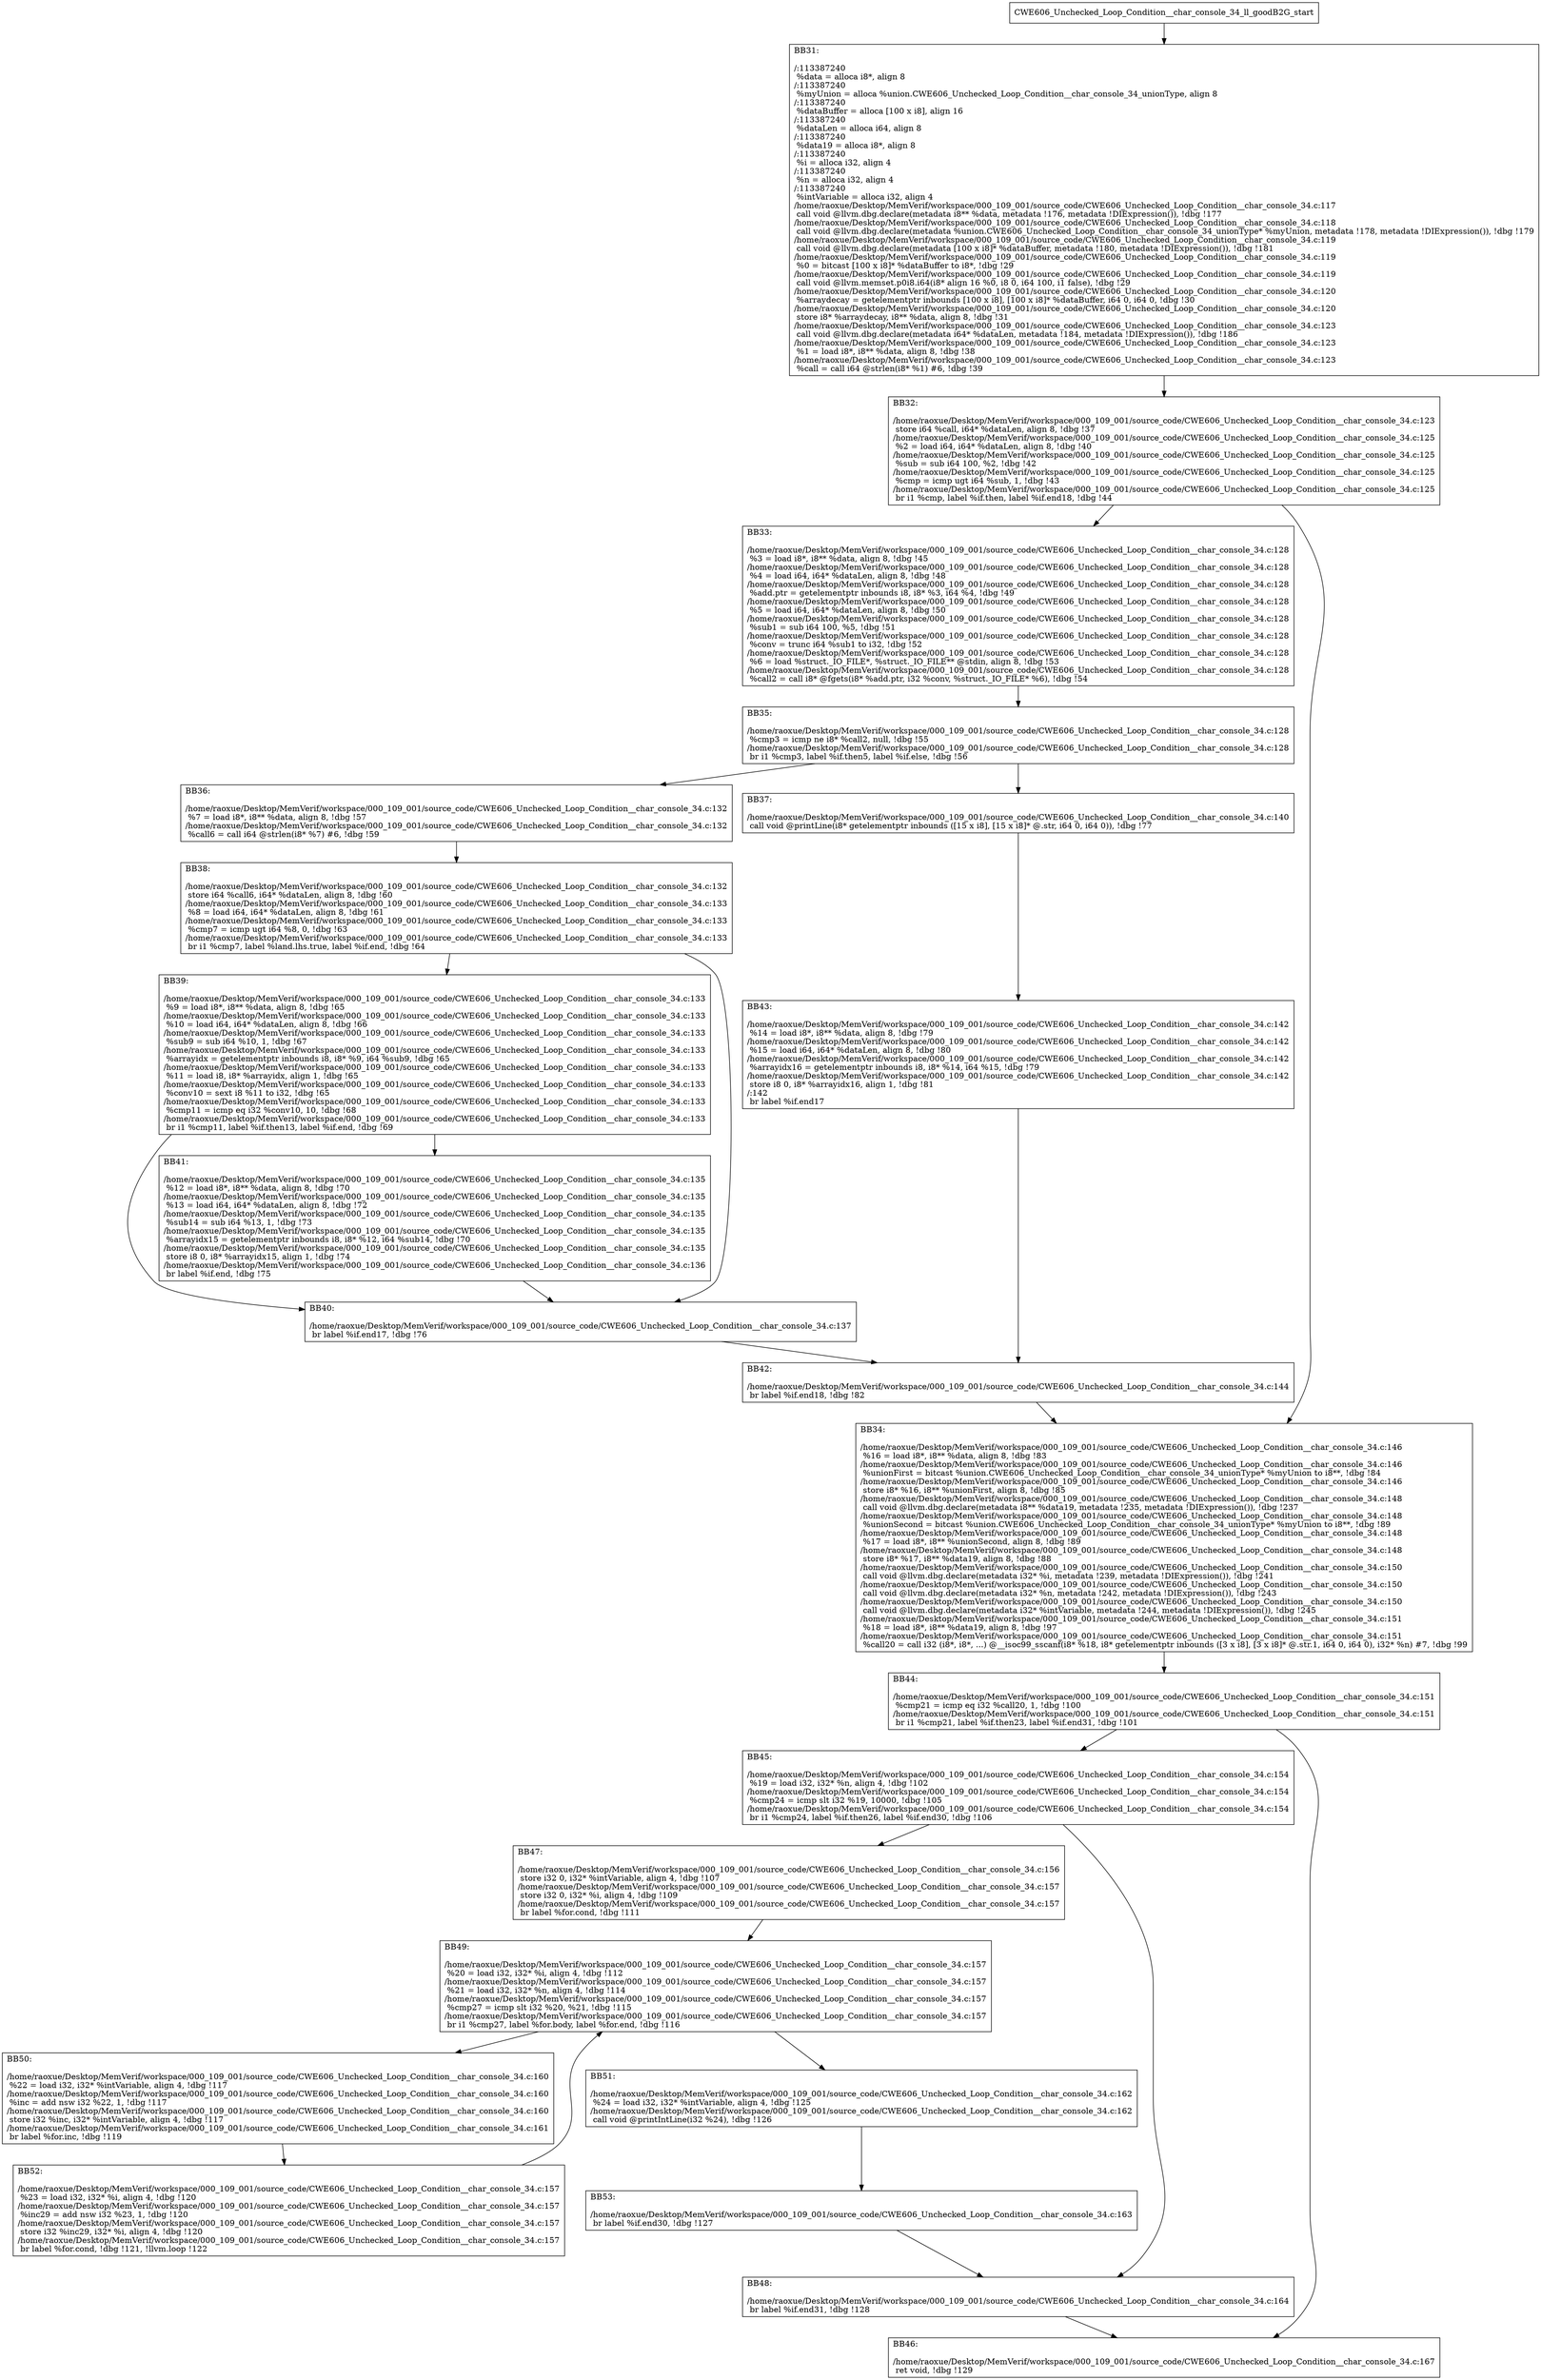 digraph "CFG for'CWE606_Unchecked_Loop_Condition__char_console_34_ll_goodB2G' function" {
	BBCWE606_Unchecked_Loop_Condition__char_console_34_ll_goodB2G_start[shape=record,label="{CWE606_Unchecked_Loop_Condition__char_console_34_ll_goodB2G_start}"];
	BBCWE606_Unchecked_Loop_Condition__char_console_34_ll_goodB2G_start-> CWE606_Unchecked_Loop_Condition__char_console_34_ll_goodB2GBB31;
	CWE606_Unchecked_Loop_Condition__char_console_34_ll_goodB2GBB31 [shape=record, label="{BB31:\l\l/:113387240\l
  %data = alloca i8*, align 8\l
/:113387240\l
  %myUnion = alloca %union.CWE606_Unchecked_Loop_Condition__char_console_34_unionType, align 8\l
/:113387240\l
  %dataBuffer = alloca [100 x i8], align 16\l
/:113387240\l
  %dataLen = alloca i64, align 8\l
/:113387240\l
  %data19 = alloca i8*, align 8\l
/:113387240\l
  %i = alloca i32, align 4\l
/:113387240\l
  %n = alloca i32, align 4\l
/:113387240\l
  %intVariable = alloca i32, align 4\l
/home/raoxue/Desktop/MemVerif/workspace/000_109_001/source_code/CWE606_Unchecked_Loop_Condition__char_console_34.c:117\l
  call void @llvm.dbg.declare(metadata i8** %data, metadata !176, metadata !DIExpression()), !dbg !177\l
/home/raoxue/Desktop/MemVerif/workspace/000_109_001/source_code/CWE606_Unchecked_Loop_Condition__char_console_34.c:118\l
  call void @llvm.dbg.declare(metadata %union.CWE606_Unchecked_Loop_Condition__char_console_34_unionType* %myUnion, metadata !178, metadata !DIExpression()), !dbg !179\l
/home/raoxue/Desktop/MemVerif/workspace/000_109_001/source_code/CWE606_Unchecked_Loop_Condition__char_console_34.c:119\l
  call void @llvm.dbg.declare(metadata [100 x i8]* %dataBuffer, metadata !180, metadata !DIExpression()), !dbg !181\l
/home/raoxue/Desktop/MemVerif/workspace/000_109_001/source_code/CWE606_Unchecked_Loop_Condition__char_console_34.c:119\l
  %0 = bitcast [100 x i8]* %dataBuffer to i8*, !dbg !29\l
/home/raoxue/Desktop/MemVerif/workspace/000_109_001/source_code/CWE606_Unchecked_Loop_Condition__char_console_34.c:119\l
  call void @llvm.memset.p0i8.i64(i8* align 16 %0, i8 0, i64 100, i1 false), !dbg !29\l
/home/raoxue/Desktop/MemVerif/workspace/000_109_001/source_code/CWE606_Unchecked_Loop_Condition__char_console_34.c:120\l
  %arraydecay = getelementptr inbounds [100 x i8], [100 x i8]* %dataBuffer, i64 0, i64 0, !dbg !30\l
/home/raoxue/Desktop/MemVerif/workspace/000_109_001/source_code/CWE606_Unchecked_Loop_Condition__char_console_34.c:120\l
  store i8* %arraydecay, i8** %data, align 8, !dbg !31\l
/home/raoxue/Desktop/MemVerif/workspace/000_109_001/source_code/CWE606_Unchecked_Loop_Condition__char_console_34.c:123\l
  call void @llvm.dbg.declare(metadata i64* %dataLen, metadata !184, metadata !DIExpression()), !dbg !186\l
/home/raoxue/Desktop/MemVerif/workspace/000_109_001/source_code/CWE606_Unchecked_Loop_Condition__char_console_34.c:123\l
  %1 = load i8*, i8** %data, align 8, !dbg !38\l
/home/raoxue/Desktop/MemVerif/workspace/000_109_001/source_code/CWE606_Unchecked_Loop_Condition__char_console_34.c:123\l
  %call = call i64 @strlen(i8* %1) #6, !dbg !39\l
}"];
	CWE606_Unchecked_Loop_Condition__char_console_34_ll_goodB2GBB31-> CWE606_Unchecked_Loop_Condition__char_console_34_ll_goodB2GBB32;
	CWE606_Unchecked_Loop_Condition__char_console_34_ll_goodB2GBB32 [shape=record, label="{BB32:\l\l/home/raoxue/Desktop/MemVerif/workspace/000_109_001/source_code/CWE606_Unchecked_Loop_Condition__char_console_34.c:123\l
  store i64 %call, i64* %dataLen, align 8, !dbg !37\l
/home/raoxue/Desktop/MemVerif/workspace/000_109_001/source_code/CWE606_Unchecked_Loop_Condition__char_console_34.c:125\l
  %2 = load i64, i64* %dataLen, align 8, !dbg !40\l
/home/raoxue/Desktop/MemVerif/workspace/000_109_001/source_code/CWE606_Unchecked_Loop_Condition__char_console_34.c:125\l
  %sub = sub i64 100, %2, !dbg !42\l
/home/raoxue/Desktop/MemVerif/workspace/000_109_001/source_code/CWE606_Unchecked_Loop_Condition__char_console_34.c:125\l
  %cmp = icmp ugt i64 %sub, 1, !dbg !43\l
/home/raoxue/Desktop/MemVerif/workspace/000_109_001/source_code/CWE606_Unchecked_Loop_Condition__char_console_34.c:125\l
  br i1 %cmp, label %if.then, label %if.end18, !dbg !44\l
}"];
	CWE606_Unchecked_Loop_Condition__char_console_34_ll_goodB2GBB32-> CWE606_Unchecked_Loop_Condition__char_console_34_ll_goodB2GBB33;
	CWE606_Unchecked_Loop_Condition__char_console_34_ll_goodB2GBB32-> CWE606_Unchecked_Loop_Condition__char_console_34_ll_goodB2GBB34;
	CWE606_Unchecked_Loop_Condition__char_console_34_ll_goodB2GBB33 [shape=record, label="{BB33:\l\l/home/raoxue/Desktop/MemVerif/workspace/000_109_001/source_code/CWE606_Unchecked_Loop_Condition__char_console_34.c:128\l
  %3 = load i8*, i8** %data, align 8, !dbg !45\l
/home/raoxue/Desktop/MemVerif/workspace/000_109_001/source_code/CWE606_Unchecked_Loop_Condition__char_console_34.c:128\l
  %4 = load i64, i64* %dataLen, align 8, !dbg !48\l
/home/raoxue/Desktop/MemVerif/workspace/000_109_001/source_code/CWE606_Unchecked_Loop_Condition__char_console_34.c:128\l
  %add.ptr = getelementptr inbounds i8, i8* %3, i64 %4, !dbg !49\l
/home/raoxue/Desktop/MemVerif/workspace/000_109_001/source_code/CWE606_Unchecked_Loop_Condition__char_console_34.c:128\l
  %5 = load i64, i64* %dataLen, align 8, !dbg !50\l
/home/raoxue/Desktop/MemVerif/workspace/000_109_001/source_code/CWE606_Unchecked_Loop_Condition__char_console_34.c:128\l
  %sub1 = sub i64 100, %5, !dbg !51\l
/home/raoxue/Desktop/MemVerif/workspace/000_109_001/source_code/CWE606_Unchecked_Loop_Condition__char_console_34.c:128\l
  %conv = trunc i64 %sub1 to i32, !dbg !52\l
/home/raoxue/Desktop/MemVerif/workspace/000_109_001/source_code/CWE606_Unchecked_Loop_Condition__char_console_34.c:128\l
  %6 = load %struct._IO_FILE*, %struct._IO_FILE** @stdin, align 8, !dbg !53\l
/home/raoxue/Desktop/MemVerif/workspace/000_109_001/source_code/CWE606_Unchecked_Loop_Condition__char_console_34.c:128\l
  %call2 = call i8* @fgets(i8* %add.ptr, i32 %conv, %struct._IO_FILE* %6), !dbg !54\l
}"];
	CWE606_Unchecked_Loop_Condition__char_console_34_ll_goodB2GBB33-> CWE606_Unchecked_Loop_Condition__char_console_34_ll_goodB2GBB35;
	CWE606_Unchecked_Loop_Condition__char_console_34_ll_goodB2GBB35 [shape=record, label="{BB35:\l\l/home/raoxue/Desktop/MemVerif/workspace/000_109_001/source_code/CWE606_Unchecked_Loop_Condition__char_console_34.c:128\l
  %cmp3 = icmp ne i8* %call2, null, !dbg !55\l
/home/raoxue/Desktop/MemVerif/workspace/000_109_001/source_code/CWE606_Unchecked_Loop_Condition__char_console_34.c:128\l
  br i1 %cmp3, label %if.then5, label %if.else, !dbg !56\l
}"];
	CWE606_Unchecked_Loop_Condition__char_console_34_ll_goodB2GBB35-> CWE606_Unchecked_Loop_Condition__char_console_34_ll_goodB2GBB36;
	CWE606_Unchecked_Loop_Condition__char_console_34_ll_goodB2GBB35-> CWE606_Unchecked_Loop_Condition__char_console_34_ll_goodB2GBB37;
	CWE606_Unchecked_Loop_Condition__char_console_34_ll_goodB2GBB36 [shape=record, label="{BB36:\l\l/home/raoxue/Desktop/MemVerif/workspace/000_109_001/source_code/CWE606_Unchecked_Loop_Condition__char_console_34.c:132\l
  %7 = load i8*, i8** %data, align 8, !dbg !57\l
/home/raoxue/Desktop/MemVerif/workspace/000_109_001/source_code/CWE606_Unchecked_Loop_Condition__char_console_34.c:132\l
  %call6 = call i64 @strlen(i8* %7) #6, !dbg !59\l
}"];
	CWE606_Unchecked_Loop_Condition__char_console_34_ll_goodB2GBB36-> CWE606_Unchecked_Loop_Condition__char_console_34_ll_goodB2GBB38;
	CWE606_Unchecked_Loop_Condition__char_console_34_ll_goodB2GBB38 [shape=record, label="{BB38:\l\l/home/raoxue/Desktop/MemVerif/workspace/000_109_001/source_code/CWE606_Unchecked_Loop_Condition__char_console_34.c:132\l
  store i64 %call6, i64* %dataLen, align 8, !dbg !60\l
/home/raoxue/Desktop/MemVerif/workspace/000_109_001/source_code/CWE606_Unchecked_Loop_Condition__char_console_34.c:133\l
  %8 = load i64, i64* %dataLen, align 8, !dbg !61\l
/home/raoxue/Desktop/MemVerif/workspace/000_109_001/source_code/CWE606_Unchecked_Loop_Condition__char_console_34.c:133\l
  %cmp7 = icmp ugt i64 %8, 0, !dbg !63\l
/home/raoxue/Desktop/MemVerif/workspace/000_109_001/source_code/CWE606_Unchecked_Loop_Condition__char_console_34.c:133\l
  br i1 %cmp7, label %land.lhs.true, label %if.end, !dbg !64\l
}"];
	CWE606_Unchecked_Loop_Condition__char_console_34_ll_goodB2GBB38-> CWE606_Unchecked_Loop_Condition__char_console_34_ll_goodB2GBB39;
	CWE606_Unchecked_Loop_Condition__char_console_34_ll_goodB2GBB38-> CWE606_Unchecked_Loop_Condition__char_console_34_ll_goodB2GBB40;
	CWE606_Unchecked_Loop_Condition__char_console_34_ll_goodB2GBB39 [shape=record, label="{BB39:\l\l/home/raoxue/Desktop/MemVerif/workspace/000_109_001/source_code/CWE606_Unchecked_Loop_Condition__char_console_34.c:133\l
  %9 = load i8*, i8** %data, align 8, !dbg !65\l
/home/raoxue/Desktop/MemVerif/workspace/000_109_001/source_code/CWE606_Unchecked_Loop_Condition__char_console_34.c:133\l
  %10 = load i64, i64* %dataLen, align 8, !dbg !66\l
/home/raoxue/Desktop/MemVerif/workspace/000_109_001/source_code/CWE606_Unchecked_Loop_Condition__char_console_34.c:133\l
  %sub9 = sub i64 %10, 1, !dbg !67\l
/home/raoxue/Desktop/MemVerif/workspace/000_109_001/source_code/CWE606_Unchecked_Loop_Condition__char_console_34.c:133\l
  %arrayidx = getelementptr inbounds i8, i8* %9, i64 %sub9, !dbg !65\l
/home/raoxue/Desktop/MemVerif/workspace/000_109_001/source_code/CWE606_Unchecked_Loop_Condition__char_console_34.c:133\l
  %11 = load i8, i8* %arrayidx, align 1, !dbg !65\l
/home/raoxue/Desktop/MemVerif/workspace/000_109_001/source_code/CWE606_Unchecked_Loop_Condition__char_console_34.c:133\l
  %conv10 = sext i8 %11 to i32, !dbg !65\l
/home/raoxue/Desktop/MemVerif/workspace/000_109_001/source_code/CWE606_Unchecked_Loop_Condition__char_console_34.c:133\l
  %cmp11 = icmp eq i32 %conv10, 10, !dbg !68\l
/home/raoxue/Desktop/MemVerif/workspace/000_109_001/source_code/CWE606_Unchecked_Loop_Condition__char_console_34.c:133\l
  br i1 %cmp11, label %if.then13, label %if.end, !dbg !69\l
}"];
	CWE606_Unchecked_Loop_Condition__char_console_34_ll_goodB2GBB39-> CWE606_Unchecked_Loop_Condition__char_console_34_ll_goodB2GBB41;
	CWE606_Unchecked_Loop_Condition__char_console_34_ll_goodB2GBB39-> CWE606_Unchecked_Loop_Condition__char_console_34_ll_goodB2GBB40;
	CWE606_Unchecked_Loop_Condition__char_console_34_ll_goodB2GBB41 [shape=record, label="{BB41:\l\l/home/raoxue/Desktop/MemVerif/workspace/000_109_001/source_code/CWE606_Unchecked_Loop_Condition__char_console_34.c:135\l
  %12 = load i8*, i8** %data, align 8, !dbg !70\l
/home/raoxue/Desktop/MemVerif/workspace/000_109_001/source_code/CWE606_Unchecked_Loop_Condition__char_console_34.c:135\l
  %13 = load i64, i64* %dataLen, align 8, !dbg !72\l
/home/raoxue/Desktop/MemVerif/workspace/000_109_001/source_code/CWE606_Unchecked_Loop_Condition__char_console_34.c:135\l
  %sub14 = sub i64 %13, 1, !dbg !73\l
/home/raoxue/Desktop/MemVerif/workspace/000_109_001/source_code/CWE606_Unchecked_Loop_Condition__char_console_34.c:135\l
  %arrayidx15 = getelementptr inbounds i8, i8* %12, i64 %sub14, !dbg !70\l
/home/raoxue/Desktop/MemVerif/workspace/000_109_001/source_code/CWE606_Unchecked_Loop_Condition__char_console_34.c:135\l
  store i8 0, i8* %arrayidx15, align 1, !dbg !74\l
/home/raoxue/Desktop/MemVerif/workspace/000_109_001/source_code/CWE606_Unchecked_Loop_Condition__char_console_34.c:136\l
  br label %if.end, !dbg !75\l
}"];
	CWE606_Unchecked_Loop_Condition__char_console_34_ll_goodB2GBB41-> CWE606_Unchecked_Loop_Condition__char_console_34_ll_goodB2GBB40;
	CWE606_Unchecked_Loop_Condition__char_console_34_ll_goodB2GBB40 [shape=record, label="{BB40:\l\l/home/raoxue/Desktop/MemVerif/workspace/000_109_001/source_code/CWE606_Unchecked_Loop_Condition__char_console_34.c:137\l
  br label %if.end17, !dbg !76\l
}"];
	CWE606_Unchecked_Loop_Condition__char_console_34_ll_goodB2GBB40-> CWE606_Unchecked_Loop_Condition__char_console_34_ll_goodB2GBB42;
	CWE606_Unchecked_Loop_Condition__char_console_34_ll_goodB2GBB37 [shape=record, label="{BB37:\l\l/home/raoxue/Desktop/MemVerif/workspace/000_109_001/source_code/CWE606_Unchecked_Loop_Condition__char_console_34.c:140\l
  call void @printLine(i8* getelementptr inbounds ([15 x i8], [15 x i8]* @.str, i64 0, i64 0)), !dbg !77\l
}"];
	CWE606_Unchecked_Loop_Condition__char_console_34_ll_goodB2GBB37-> CWE606_Unchecked_Loop_Condition__char_console_34_ll_goodB2GBB43;
	CWE606_Unchecked_Loop_Condition__char_console_34_ll_goodB2GBB43 [shape=record, label="{BB43:\l\l/home/raoxue/Desktop/MemVerif/workspace/000_109_001/source_code/CWE606_Unchecked_Loop_Condition__char_console_34.c:142\l
  %14 = load i8*, i8** %data, align 8, !dbg !79\l
/home/raoxue/Desktop/MemVerif/workspace/000_109_001/source_code/CWE606_Unchecked_Loop_Condition__char_console_34.c:142\l
  %15 = load i64, i64* %dataLen, align 8, !dbg !80\l
/home/raoxue/Desktop/MemVerif/workspace/000_109_001/source_code/CWE606_Unchecked_Loop_Condition__char_console_34.c:142\l
  %arrayidx16 = getelementptr inbounds i8, i8* %14, i64 %15, !dbg !79\l
/home/raoxue/Desktop/MemVerif/workspace/000_109_001/source_code/CWE606_Unchecked_Loop_Condition__char_console_34.c:142\l
  store i8 0, i8* %arrayidx16, align 1, !dbg !81\l
/:142\l
  br label %if.end17\l
}"];
	CWE606_Unchecked_Loop_Condition__char_console_34_ll_goodB2GBB43-> CWE606_Unchecked_Loop_Condition__char_console_34_ll_goodB2GBB42;
	CWE606_Unchecked_Loop_Condition__char_console_34_ll_goodB2GBB42 [shape=record, label="{BB42:\l\l/home/raoxue/Desktop/MemVerif/workspace/000_109_001/source_code/CWE606_Unchecked_Loop_Condition__char_console_34.c:144\l
  br label %if.end18, !dbg !82\l
}"];
	CWE606_Unchecked_Loop_Condition__char_console_34_ll_goodB2GBB42-> CWE606_Unchecked_Loop_Condition__char_console_34_ll_goodB2GBB34;
	CWE606_Unchecked_Loop_Condition__char_console_34_ll_goodB2GBB34 [shape=record, label="{BB34:\l\l/home/raoxue/Desktop/MemVerif/workspace/000_109_001/source_code/CWE606_Unchecked_Loop_Condition__char_console_34.c:146\l
  %16 = load i8*, i8** %data, align 8, !dbg !83\l
/home/raoxue/Desktop/MemVerif/workspace/000_109_001/source_code/CWE606_Unchecked_Loop_Condition__char_console_34.c:146\l
  %unionFirst = bitcast %union.CWE606_Unchecked_Loop_Condition__char_console_34_unionType* %myUnion to i8**, !dbg !84\l
/home/raoxue/Desktop/MemVerif/workspace/000_109_001/source_code/CWE606_Unchecked_Loop_Condition__char_console_34.c:146\l
  store i8* %16, i8** %unionFirst, align 8, !dbg !85\l
/home/raoxue/Desktop/MemVerif/workspace/000_109_001/source_code/CWE606_Unchecked_Loop_Condition__char_console_34.c:148\l
  call void @llvm.dbg.declare(metadata i8** %data19, metadata !235, metadata !DIExpression()), !dbg !237\l
/home/raoxue/Desktop/MemVerif/workspace/000_109_001/source_code/CWE606_Unchecked_Loop_Condition__char_console_34.c:148\l
  %unionSecond = bitcast %union.CWE606_Unchecked_Loop_Condition__char_console_34_unionType* %myUnion to i8**, !dbg !89\l
/home/raoxue/Desktop/MemVerif/workspace/000_109_001/source_code/CWE606_Unchecked_Loop_Condition__char_console_34.c:148\l
  %17 = load i8*, i8** %unionSecond, align 8, !dbg !89\l
/home/raoxue/Desktop/MemVerif/workspace/000_109_001/source_code/CWE606_Unchecked_Loop_Condition__char_console_34.c:148\l
  store i8* %17, i8** %data19, align 8, !dbg !88\l
/home/raoxue/Desktop/MemVerif/workspace/000_109_001/source_code/CWE606_Unchecked_Loop_Condition__char_console_34.c:150\l
  call void @llvm.dbg.declare(metadata i32* %i, metadata !239, metadata !DIExpression()), !dbg !241\l
/home/raoxue/Desktop/MemVerif/workspace/000_109_001/source_code/CWE606_Unchecked_Loop_Condition__char_console_34.c:150\l
  call void @llvm.dbg.declare(metadata i32* %n, metadata !242, metadata !DIExpression()), !dbg !243\l
/home/raoxue/Desktop/MemVerif/workspace/000_109_001/source_code/CWE606_Unchecked_Loop_Condition__char_console_34.c:150\l
  call void @llvm.dbg.declare(metadata i32* %intVariable, metadata !244, metadata !DIExpression()), !dbg !245\l
/home/raoxue/Desktop/MemVerif/workspace/000_109_001/source_code/CWE606_Unchecked_Loop_Condition__char_console_34.c:151\l
  %18 = load i8*, i8** %data19, align 8, !dbg !97\l
/home/raoxue/Desktop/MemVerif/workspace/000_109_001/source_code/CWE606_Unchecked_Loop_Condition__char_console_34.c:151\l
  %call20 = call i32 (i8*, i8*, ...) @__isoc99_sscanf(i8* %18, i8* getelementptr inbounds ([3 x i8], [3 x i8]* @.str.1, i64 0, i64 0), i32* %n) #7, !dbg !99\l
}"];
	CWE606_Unchecked_Loop_Condition__char_console_34_ll_goodB2GBB34-> CWE606_Unchecked_Loop_Condition__char_console_34_ll_goodB2GBB44;
	CWE606_Unchecked_Loop_Condition__char_console_34_ll_goodB2GBB44 [shape=record, label="{BB44:\l\l/home/raoxue/Desktop/MemVerif/workspace/000_109_001/source_code/CWE606_Unchecked_Loop_Condition__char_console_34.c:151\l
  %cmp21 = icmp eq i32 %call20, 1, !dbg !100\l
/home/raoxue/Desktop/MemVerif/workspace/000_109_001/source_code/CWE606_Unchecked_Loop_Condition__char_console_34.c:151\l
  br i1 %cmp21, label %if.then23, label %if.end31, !dbg !101\l
}"];
	CWE606_Unchecked_Loop_Condition__char_console_34_ll_goodB2GBB44-> CWE606_Unchecked_Loop_Condition__char_console_34_ll_goodB2GBB45;
	CWE606_Unchecked_Loop_Condition__char_console_34_ll_goodB2GBB44-> CWE606_Unchecked_Loop_Condition__char_console_34_ll_goodB2GBB46;
	CWE606_Unchecked_Loop_Condition__char_console_34_ll_goodB2GBB45 [shape=record, label="{BB45:\l\l/home/raoxue/Desktop/MemVerif/workspace/000_109_001/source_code/CWE606_Unchecked_Loop_Condition__char_console_34.c:154\l
  %19 = load i32, i32* %n, align 4, !dbg !102\l
/home/raoxue/Desktop/MemVerif/workspace/000_109_001/source_code/CWE606_Unchecked_Loop_Condition__char_console_34.c:154\l
  %cmp24 = icmp slt i32 %19, 10000, !dbg !105\l
/home/raoxue/Desktop/MemVerif/workspace/000_109_001/source_code/CWE606_Unchecked_Loop_Condition__char_console_34.c:154\l
  br i1 %cmp24, label %if.then26, label %if.end30, !dbg !106\l
}"];
	CWE606_Unchecked_Loop_Condition__char_console_34_ll_goodB2GBB45-> CWE606_Unchecked_Loop_Condition__char_console_34_ll_goodB2GBB47;
	CWE606_Unchecked_Loop_Condition__char_console_34_ll_goodB2GBB45-> CWE606_Unchecked_Loop_Condition__char_console_34_ll_goodB2GBB48;
	CWE606_Unchecked_Loop_Condition__char_console_34_ll_goodB2GBB47 [shape=record, label="{BB47:\l\l/home/raoxue/Desktop/MemVerif/workspace/000_109_001/source_code/CWE606_Unchecked_Loop_Condition__char_console_34.c:156\l
  store i32 0, i32* %intVariable, align 4, !dbg !107\l
/home/raoxue/Desktop/MemVerif/workspace/000_109_001/source_code/CWE606_Unchecked_Loop_Condition__char_console_34.c:157\l
  store i32 0, i32* %i, align 4, !dbg !109\l
/home/raoxue/Desktop/MemVerif/workspace/000_109_001/source_code/CWE606_Unchecked_Loop_Condition__char_console_34.c:157\l
  br label %for.cond, !dbg !111\l
}"];
	CWE606_Unchecked_Loop_Condition__char_console_34_ll_goodB2GBB47-> CWE606_Unchecked_Loop_Condition__char_console_34_ll_goodB2GBB49;
	CWE606_Unchecked_Loop_Condition__char_console_34_ll_goodB2GBB49 [shape=record, label="{BB49:\l\l/home/raoxue/Desktop/MemVerif/workspace/000_109_001/source_code/CWE606_Unchecked_Loop_Condition__char_console_34.c:157\l
  %20 = load i32, i32* %i, align 4, !dbg !112\l
/home/raoxue/Desktop/MemVerif/workspace/000_109_001/source_code/CWE606_Unchecked_Loop_Condition__char_console_34.c:157\l
  %21 = load i32, i32* %n, align 4, !dbg !114\l
/home/raoxue/Desktop/MemVerif/workspace/000_109_001/source_code/CWE606_Unchecked_Loop_Condition__char_console_34.c:157\l
  %cmp27 = icmp slt i32 %20, %21, !dbg !115\l
/home/raoxue/Desktop/MemVerif/workspace/000_109_001/source_code/CWE606_Unchecked_Loop_Condition__char_console_34.c:157\l
  br i1 %cmp27, label %for.body, label %for.end, !dbg !116\l
}"];
	CWE606_Unchecked_Loop_Condition__char_console_34_ll_goodB2GBB49-> CWE606_Unchecked_Loop_Condition__char_console_34_ll_goodB2GBB50;
	CWE606_Unchecked_Loop_Condition__char_console_34_ll_goodB2GBB49-> CWE606_Unchecked_Loop_Condition__char_console_34_ll_goodB2GBB51;
	CWE606_Unchecked_Loop_Condition__char_console_34_ll_goodB2GBB50 [shape=record, label="{BB50:\l\l/home/raoxue/Desktop/MemVerif/workspace/000_109_001/source_code/CWE606_Unchecked_Loop_Condition__char_console_34.c:160\l
  %22 = load i32, i32* %intVariable, align 4, !dbg !117\l
/home/raoxue/Desktop/MemVerif/workspace/000_109_001/source_code/CWE606_Unchecked_Loop_Condition__char_console_34.c:160\l
  %inc = add nsw i32 %22, 1, !dbg !117\l
/home/raoxue/Desktop/MemVerif/workspace/000_109_001/source_code/CWE606_Unchecked_Loop_Condition__char_console_34.c:160\l
  store i32 %inc, i32* %intVariable, align 4, !dbg !117\l
/home/raoxue/Desktop/MemVerif/workspace/000_109_001/source_code/CWE606_Unchecked_Loop_Condition__char_console_34.c:161\l
  br label %for.inc, !dbg !119\l
}"];
	CWE606_Unchecked_Loop_Condition__char_console_34_ll_goodB2GBB50-> CWE606_Unchecked_Loop_Condition__char_console_34_ll_goodB2GBB52;
	CWE606_Unchecked_Loop_Condition__char_console_34_ll_goodB2GBB52 [shape=record, label="{BB52:\l\l/home/raoxue/Desktop/MemVerif/workspace/000_109_001/source_code/CWE606_Unchecked_Loop_Condition__char_console_34.c:157\l
  %23 = load i32, i32* %i, align 4, !dbg !120\l
/home/raoxue/Desktop/MemVerif/workspace/000_109_001/source_code/CWE606_Unchecked_Loop_Condition__char_console_34.c:157\l
  %inc29 = add nsw i32 %23, 1, !dbg !120\l
/home/raoxue/Desktop/MemVerif/workspace/000_109_001/source_code/CWE606_Unchecked_Loop_Condition__char_console_34.c:157\l
  store i32 %inc29, i32* %i, align 4, !dbg !120\l
/home/raoxue/Desktop/MemVerif/workspace/000_109_001/source_code/CWE606_Unchecked_Loop_Condition__char_console_34.c:157\l
  br label %for.cond, !dbg !121, !llvm.loop !122\l
}"];
	CWE606_Unchecked_Loop_Condition__char_console_34_ll_goodB2GBB52-> CWE606_Unchecked_Loop_Condition__char_console_34_ll_goodB2GBB49;
	CWE606_Unchecked_Loop_Condition__char_console_34_ll_goodB2GBB51 [shape=record, label="{BB51:\l\l/home/raoxue/Desktop/MemVerif/workspace/000_109_001/source_code/CWE606_Unchecked_Loop_Condition__char_console_34.c:162\l
  %24 = load i32, i32* %intVariable, align 4, !dbg !125\l
/home/raoxue/Desktop/MemVerif/workspace/000_109_001/source_code/CWE606_Unchecked_Loop_Condition__char_console_34.c:162\l
  call void @printIntLine(i32 %24), !dbg !126\l
}"];
	CWE606_Unchecked_Loop_Condition__char_console_34_ll_goodB2GBB51-> CWE606_Unchecked_Loop_Condition__char_console_34_ll_goodB2GBB53;
	CWE606_Unchecked_Loop_Condition__char_console_34_ll_goodB2GBB53 [shape=record, label="{BB53:\l\l/home/raoxue/Desktop/MemVerif/workspace/000_109_001/source_code/CWE606_Unchecked_Loop_Condition__char_console_34.c:163\l
  br label %if.end30, !dbg !127\l
}"];
	CWE606_Unchecked_Loop_Condition__char_console_34_ll_goodB2GBB53-> CWE606_Unchecked_Loop_Condition__char_console_34_ll_goodB2GBB48;
	CWE606_Unchecked_Loop_Condition__char_console_34_ll_goodB2GBB48 [shape=record, label="{BB48:\l\l/home/raoxue/Desktop/MemVerif/workspace/000_109_001/source_code/CWE606_Unchecked_Loop_Condition__char_console_34.c:164\l
  br label %if.end31, !dbg !128\l
}"];
	CWE606_Unchecked_Loop_Condition__char_console_34_ll_goodB2GBB48-> CWE606_Unchecked_Loop_Condition__char_console_34_ll_goodB2GBB46;
	CWE606_Unchecked_Loop_Condition__char_console_34_ll_goodB2GBB46 [shape=record, label="{BB46:\l\l/home/raoxue/Desktop/MemVerif/workspace/000_109_001/source_code/CWE606_Unchecked_Loop_Condition__char_console_34.c:167\l
  ret void, !dbg !129\l
}"];
}
